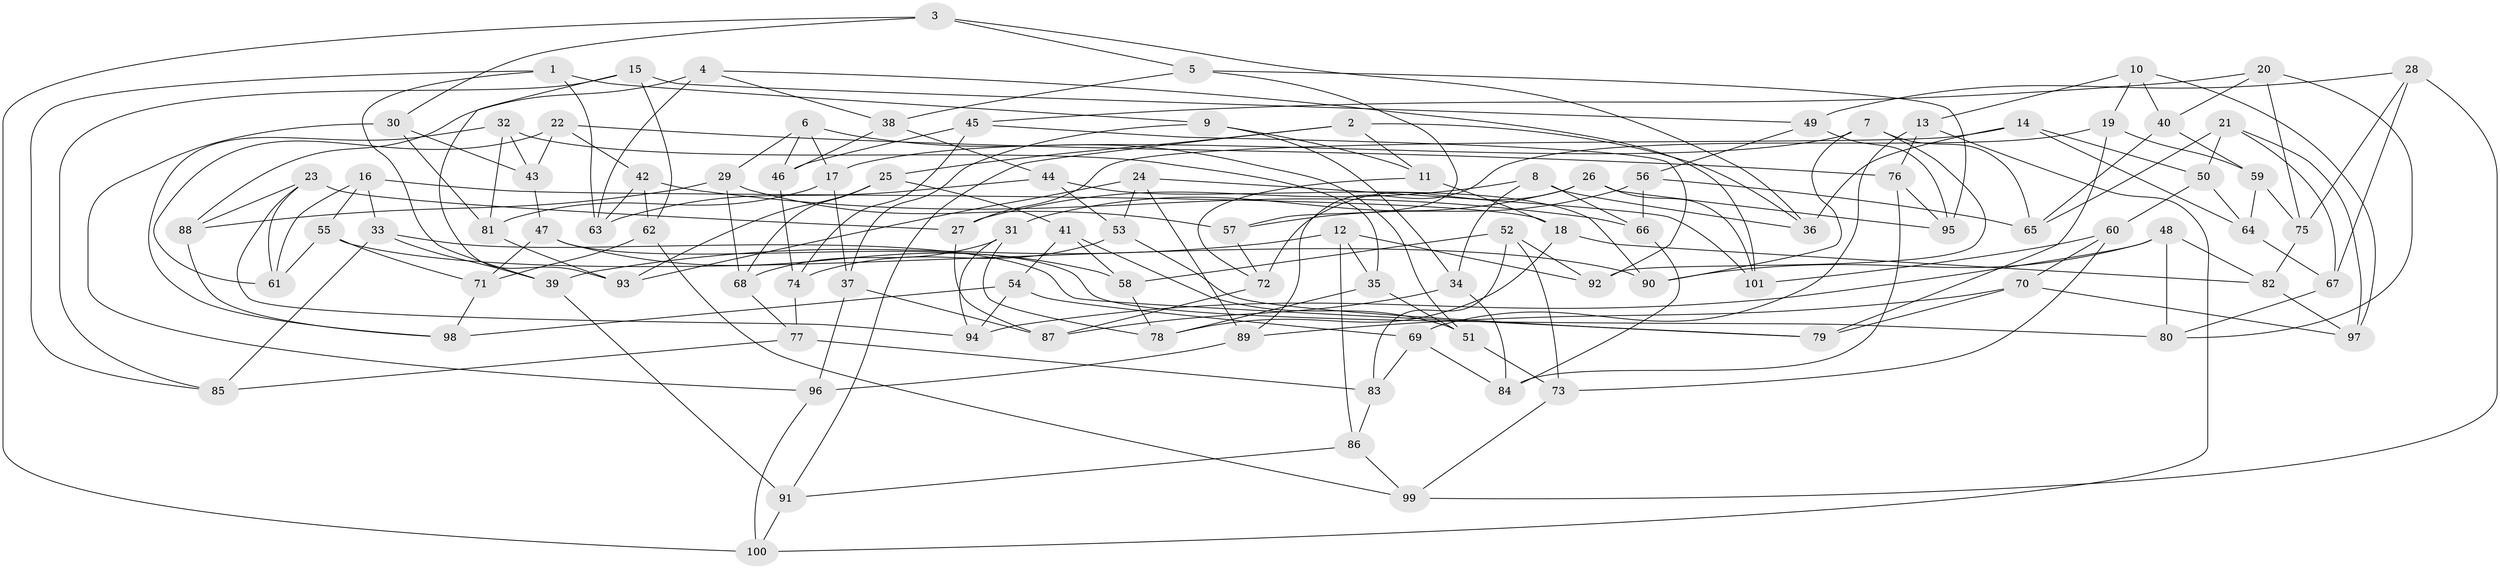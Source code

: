// coarse degree distribution, {7: 0.12903225806451613, 9: 0.22580645161290322, 6: 0.25806451612903225, 4: 0.16129032258064516, 8: 0.06451612903225806, 10: 0.06451612903225806, 5: 0.0967741935483871}
// Generated by graph-tools (version 1.1) at 2025/53/03/04/25 22:53:49]
// undirected, 101 vertices, 202 edges
graph export_dot {
  node [color=gray90,style=filled];
  1;
  2;
  3;
  4;
  5;
  6;
  7;
  8;
  9;
  10;
  11;
  12;
  13;
  14;
  15;
  16;
  17;
  18;
  19;
  20;
  21;
  22;
  23;
  24;
  25;
  26;
  27;
  28;
  29;
  30;
  31;
  32;
  33;
  34;
  35;
  36;
  37;
  38;
  39;
  40;
  41;
  42;
  43;
  44;
  45;
  46;
  47;
  48;
  49;
  50;
  51;
  52;
  53;
  54;
  55;
  56;
  57;
  58;
  59;
  60;
  61;
  62;
  63;
  64;
  65;
  66;
  67;
  68;
  69;
  70;
  71;
  72;
  73;
  74;
  75;
  76;
  77;
  78;
  79;
  80;
  81;
  82;
  83;
  84;
  85;
  86;
  87;
  88;
  89;
  90;
  91;
  92;
  93;
  94;
  95;
  96;
  97;
  98;
  99;
  100;
  101;
  1 -- 85;
  1 -- 9;
  1 -- 39;
  1 -- 63;
  2 -- 25;
  2 -- 11;
  2 -- 36;
  2 -- 91;
  3 -- 100;
  3 -- 30;
  3 -- 5;
  3 -- 36;
  4 -- 38;
  4 -- 63;
  4 -- 88;
  4 -- 101;
  5 -- 38;
  5 -- 95;
  5 -- 57;
  6 -- 46;
  6 -- 17;
  6 -- 29;
  6 -- 51;
  7 -- 65;
  7 -- 90;
  7 -- 17;
  7 -- 92;
  8 -- 34;
  8 -- 27;
  8 -- 36;
  8 -- 66;
  9 -- 37;
  9 -- 11;
  9 -- 34;
  10 -- 97;
  10 -- 19;
  10 -- 40;
  10 -- 13;
  11 -- 18;
  11 -- 72;
  12 -- 92;
  12 -- 39;
  12 -- 35;
  12 -- 86;
  13 -- 69;
  13 -- 76;
  13 -- 100;
  14 -- 50;
  14 -- 36;
  14 -- 64;
  14 -- 27;
  15 -- 85;
  15 -- 49;
  15 -- 93;
  15 -- 62;
  16 -- 33;
  16 -- 55;
  16 -- 61;
  16 -- 18;
  17 -- 81;
  17 -- 37;
  18 -- 82;
  18 -- 78;
  19 -- 79;
  19 -- 89;
  19 -- 59;
  20 -- 45;
  20 -- 80;
  20 -- 75;
  20 -- 40;
  21 -- 67;
  21 -- 97;
  21 -- 65;
  21 -- 50;
  22 -- 76;
  22 -- 61;
  22 -- 43;
  22 -- 42;
  23 -- 94;
  23 -- 88;
  23 -- 61;
  23 -- 27;
  24 -- 93;
  24 -- 53;
  24 -- 89;
  24 -- 101;
  25 -- 93;
  25 -- 41;
  25 -- 68;
  26 -- 72;
  26 -- 31;
  26 -- 101;
  26 -- 95;
  27 -- 87;
  28 -- 75;
  28 -- 99;
  28 -- 67;
  28 -- 49;
  29 -- 68;
  29 -- 88;
  29 -- 57;
  30 -- 96;
  30 -- 43;
  30 -- 81;
  31 -- 68;
  31 -- 94;
  31 -- 78;
  32 -- 98;
  32 -- 81;
  32 -- 35;
  32 -- 43;
  33 -- 85;
  33 -- 39;
  33 -- 79;
  34 -- 87;
  34 -- 84;
  35 -- 51;
  35 -- 78;
  37 -- 87;
  37 -- 96;
  38 -- 44;
  38 -- 46;
  39 -- 91;
  40 -- 65;
  40 -- 59;
  41 -- 58;
  41 -- 54;
  41 -- 51;
  42 -- 66;
  42 -- 63;
  42 -- 62;
  43 -- 47;
  44 -- 53;
  44 -- 63;
  44 -- 90;
  45 -- 74;
  45 -- 46;
  45 -- 92;
  46 -- 74;
  47 -- 58;
  47 -- 80;
  47 -- 71;
  48 -- 80;
  48 -- 90;
  48 -- 82;
  48 -- 94;
  49 -- 56;
  49 -- 95;
  50 -- 60;
  50 -- 64;
  51 -- 73;
  52 -- 92;
  52 -- 73;
  52 -- 58;
  52 -- 83;
  53 -- 74;
  53 -- 79;
  54 -- 98;
  54 -- 69;
  54 -- 94;
  55 -- 61;
  55 -- 71;
  55 -- 90;
  56 -- 65;
  56 -- 57;
  56 -- 66;
  57 -- 72;
  58 -- 78;
  59 -- 75;
  59 -- 64;
  60 -- 70;
  60 -- 73;
  60 -- 101;
  62 -- 71;
  62 -- 99;
  64 -- 67;
  66 -- 84;
  67 -- 80;
  68 -- 77;
  69 -- 84;
  69 -- 83;
  70 -- 79;
  70 -- 89;
  70 -- 97;
  71 -- 98;
  72 -- 87;
  73 -- 99;
  74 -- 77;
  75 -- 82;
  76 -- 95;
  76 -- 84;
  77 -- 83;
  77 -- 85;
  81 -- 93;
  82 -- 97;
  83 -- 86;
  86 -- 99;
  86 -- 91;
  88 -- 98;
  89 -- 96;
  91 -- 100;
  96 -- 100;
}

